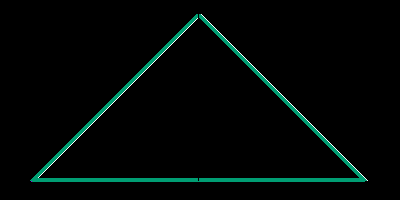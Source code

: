 #  Figure to illustrate the measures of a projection of a triangle where every
#  side has the lenght 1. The view angle is chosen so that the height of the
#  triangle is 1 / 2.

set terminal png transparent crop size 400,200

set xrange [0 :  1]
set yrange [0 : .5]

set arrow from  0,0 to  1, 0 nohead lt  2 lw 4
set arrow from  0,0 to .5,.5 nohead lt  2 lw 4
set arrow from  1,0 to .5,.5 nohead lt  2 lw 4
set arrow from .5,0 to .5,.5 nohead lt -1 lw 1

set label "1"     at  .5,-.02  center
set label "1 / 2" at .52,1/6.0 left

set samples 1000
set size ratio -1
unset xtics
unset ytics
set border 0

#  Must plot something to produce output.
set parametric
plot [0 to 0] t, t notitle
